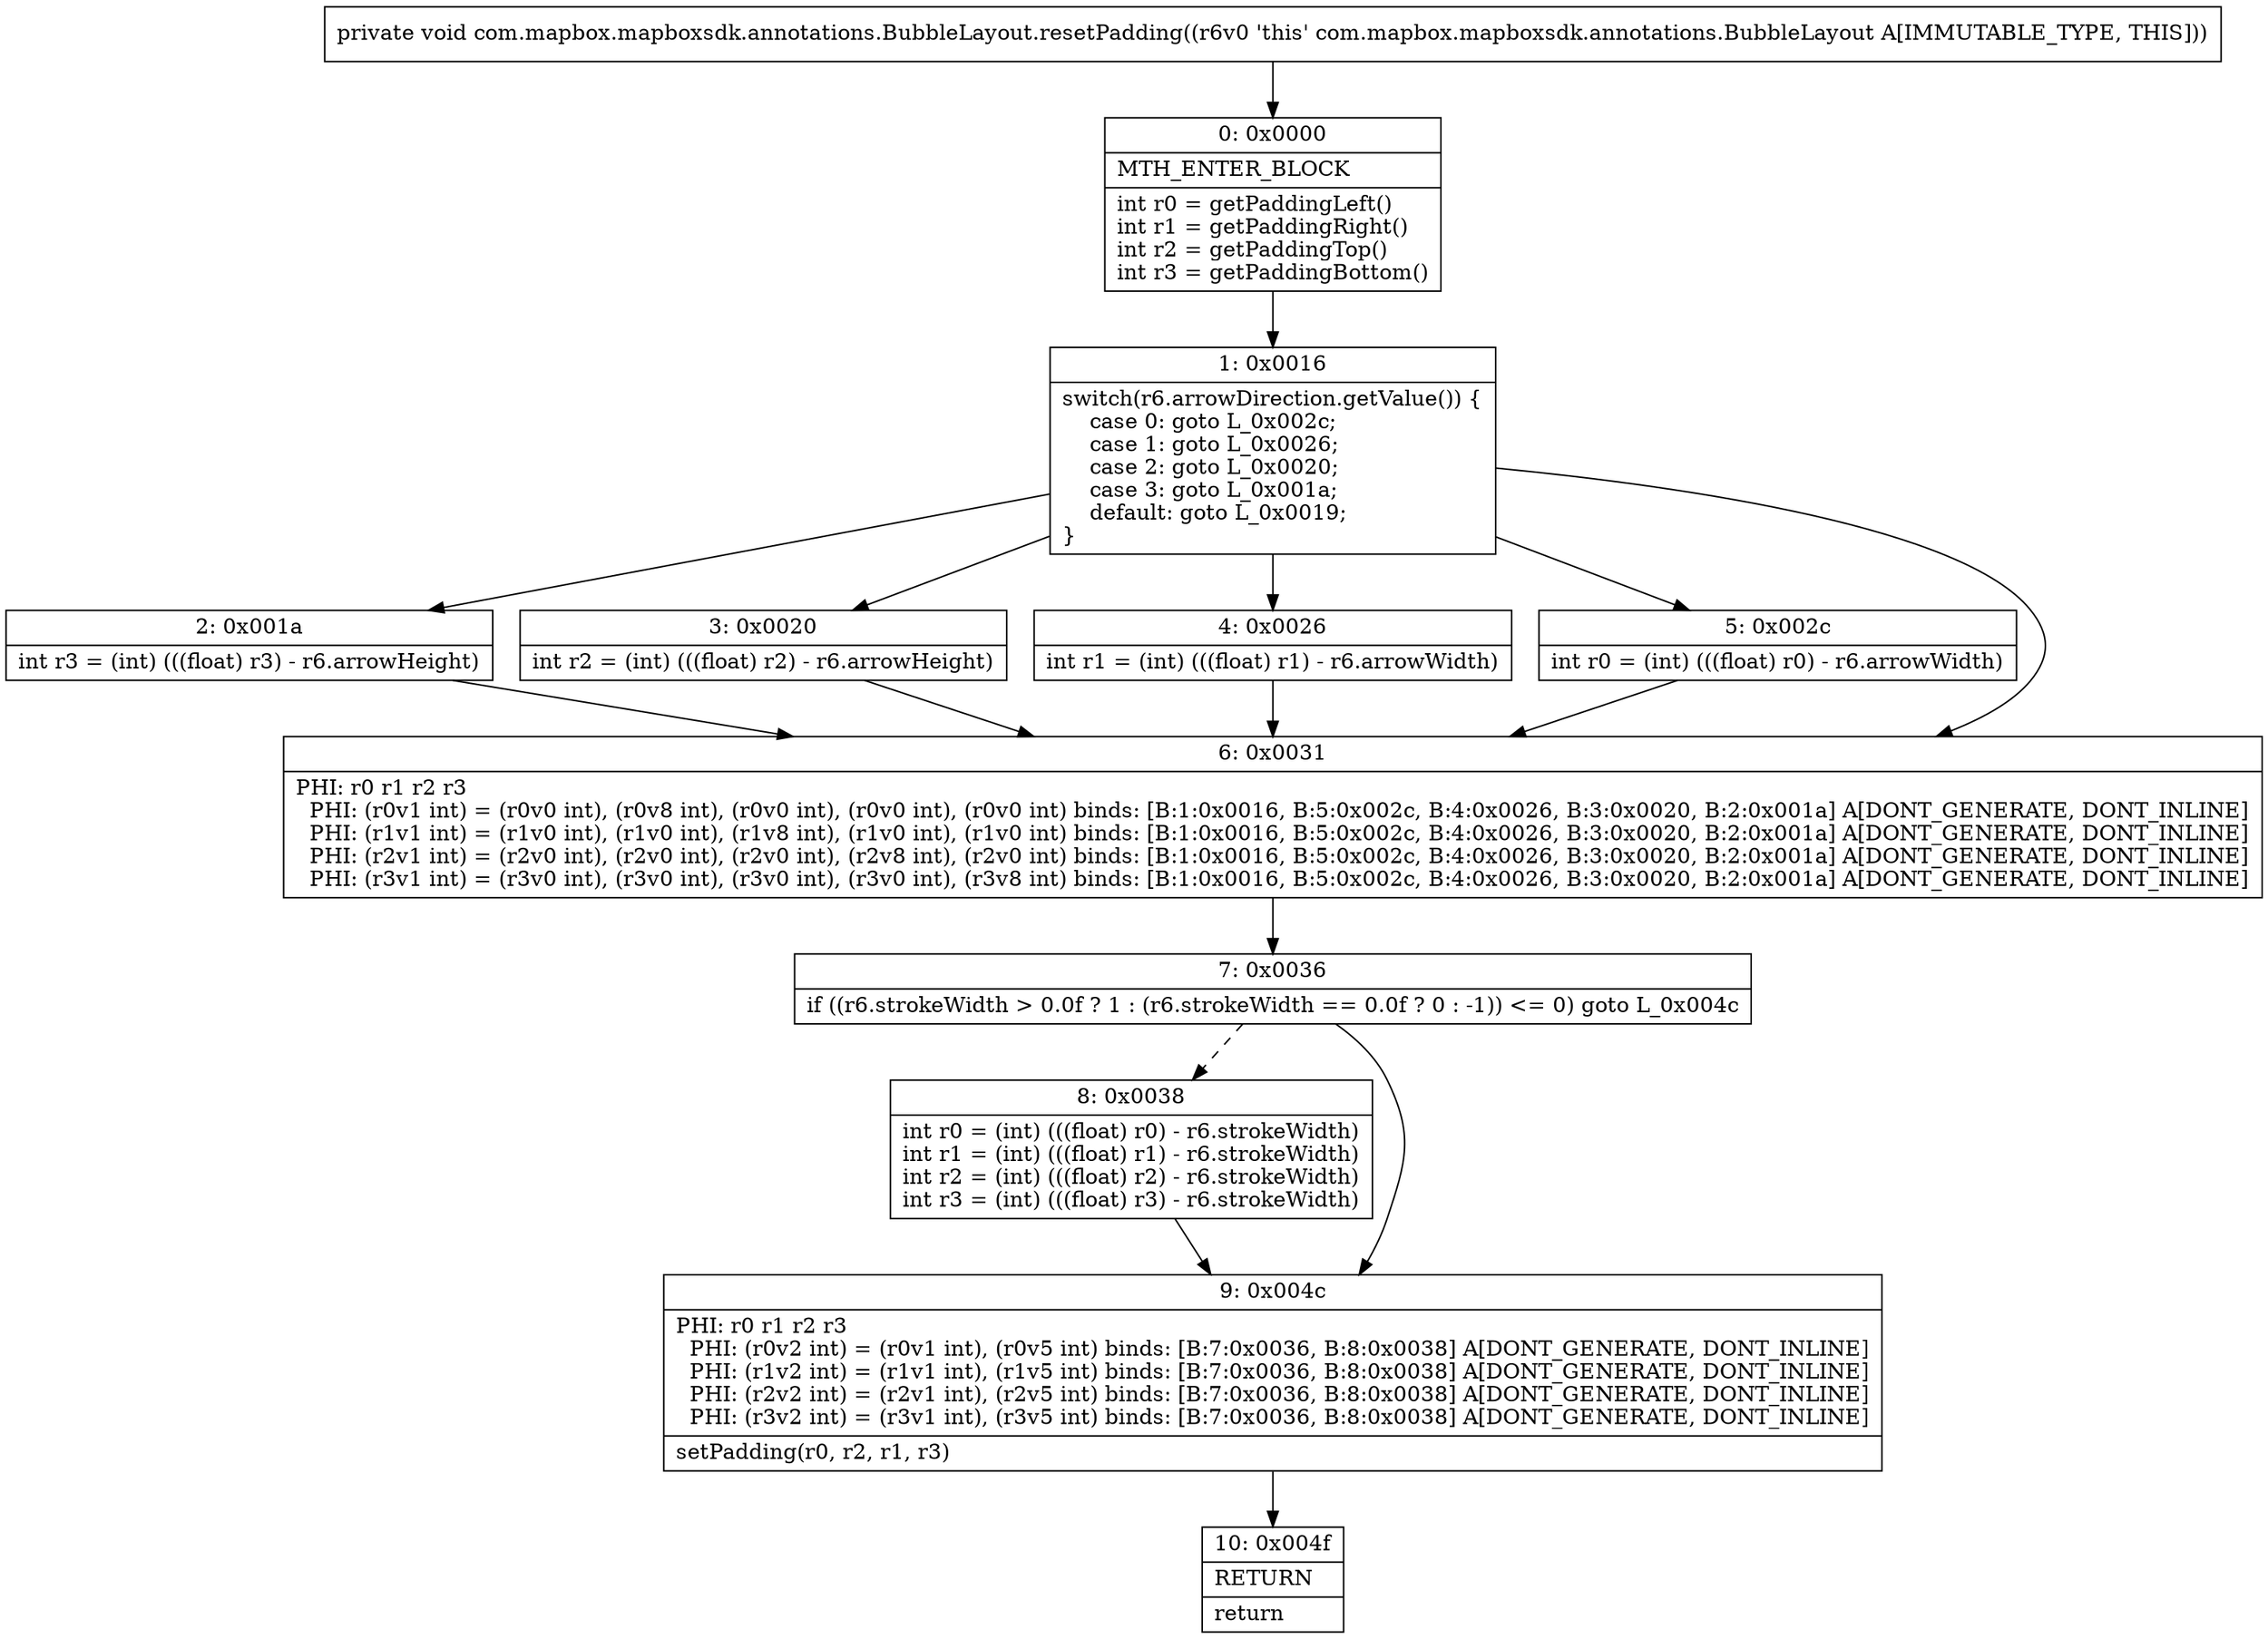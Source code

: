 digraph "CFG forcom.mapbox.mapboxsdk.annotations.BubbleLayout.resetPadding()V" {
Node_0 [shape=record,label="{0\:\ 0x0000|MTH_ENTER_BLOCK\l|int r0 = getPaddingLeft()\lint r1 = getPaddingRight()\lint r2 = getPaddingTop()\lint r3 = getPaddingBottom()\l}"];
Node_1 [shape=record,label="{1\:\ 0x0016|switch(r6.arrowDirection.getValue()) \{\l    case 0: goto L_0x002c;\l    case 1: goto L_0x0026;\l    case 2: goto L_0x0020;\l    case 3: goto L_0x001a;\l    default: goto L_0x0019;\l\}\l}"];
Node_2 [shape=record,label="{2\:\ 0x001a|int r3 = (int) (((float) r3) \- r6.arrowHeight)\l}"];
Node_3 [shape=record,label="{3\:\ 0x0020|int r2 = (int) (((float) r2) \- r6.arrowHeight)\l}"];
Node_4 [shape=record,label="{4\:\ 0x0026|int r1 = (int) (((float) r1) \- r6.arrowWidth)\l}"];
Node_5 [shape=record,label="{5\:\ 0x002c|int r0 = (int) (((float) r0) \- r6.arrowWidth)\l}"];
Node_6 [shape=record,label="{6\:\ 0x0031|PHI: r0 r1 r2 r3 \l  PHI: (r0v1 int) = (r0v0 int), (r0v8 int), (r0v0 int), (r0v0 int), (r0v0 int) binds: [B:1:0x0016, B:5:0x002c, B:4:0x0026, B:3:0x0020, B:2:0x001a] A[DONT_GENERATE, DONT_INLINE]\l  PHI: (r1v1 int) = (r1v0 int), (r1v0 int), (r1v8 int), (r1v0 int), (r1v0 int) binds: [B:1:0x0016, B:5:0x002c, B:4:0x0026, B:3:0x0020, B:2:0x001a] A[DONT_GENERATE, DONT_INLINE]\l  PHI: (r2v1 int) = (r2v0 int), (r2v0 int), (r2v0 int), (r2v8 int), (r2v0 int) binds: [B:1:0x0016, B:5:0x002c, B:4:0x0026, B:3:0x0020, B:2:0x001a] A[DONT_GENERATE, DONT_INLINE]\l  PHI: (r3v1 int) = (r3v0 int), (r3v0 int), (r3v0 int), (r3v0 int), (r3v8 int) binds: [B:1:0x0016, B:5:0x002c, B:4:0x0026, B:3:0x0020, B:2:0x001a] A[DONT_GENERATE, DONT_INLINE]\l}"];
Node_7 [shape=record,label="{7\:\ 0x0036|if ((r6.strokeWidth \> 0.0f ? 1 : (r6.strokeWidth == 0.0f ? 0 : \-1)) \<= 0) goto L_0x004c\l}"];
Node_8 [shape=record,label="{8\:\ 0x0038|int r0 = (int) (((float) r0) \- r6.strokeWidth)\lint r1 = (int) (((float) r1) \- r6.strokeWidth)\lint r2 = (int) (((float) r2) \- r6.strokeWidth)\lint r3 = (int) (((float) r3) \- r6.strokeWidth)\l}"];
Node_9 [shape=record,label="{9\:\ 0x004c|PHI: r0 r1 r2 r3 \l  PHI: (r0v2 int) = (r0v1 int), (r0v5 int) binds: [B:7:0x0036, B:8:0x0038] A[DONT_GENERATE, DONT_INLINE]\l  PHI: (r1v2 int) = (r1v1 int), (r1v5 int) binds: [B:7:0x0036, B:8:0x0038] A[DONT_GENERATE, DONT_INLINE]\l  PHI: (r2v2 int) = (r2v1 int), (r2v5 int) binds: [B:7:0x0036, B:8:0x0038] A[DONT_GENERATE, DONT_INLINE]\l  PHI: (r3v2 int) = (r3v1 int), (r3v5 int) binds: [B:7:0x0036, B:8:0x0038] A[DONT_GENERATE, DONT_INLINE]\l|setPadding(r0, r2, r1, r3)\l}"];
Node_10 [shape=record,label="{10\:\ 0x004f|RETURN\l|return\l}"];
MethodNode[shape=record,label="{private void com.mapbox.mapboxsdk.annotations.BubbleLayout.resetPadding((r6v0 'this' com.mapbox.mapboxsdk.annotations.BubbleLayout A[IMMUTABLE_TYPE, THIS])) }"];
MethodNode -> Node_0;
Node_0 -> Node_1;
Node_1 -> Node_2;
Node_1 -> Node_3;
Node_1 -> Node_4;
Node_1 -> Node_5;
Node_1 -> Node_6;
Node_2 -> Node_6;
Node_3 -> Node_6;
Node_4 -> Node_6;
Node_5 -> Node_6;
Node_6 -> Node_7;
Node_7 -> Node_8[style=dashed];
Node_7 -> Node_9;
Node_8 -> Node_9;
Node_9 -> Node_10;
}

